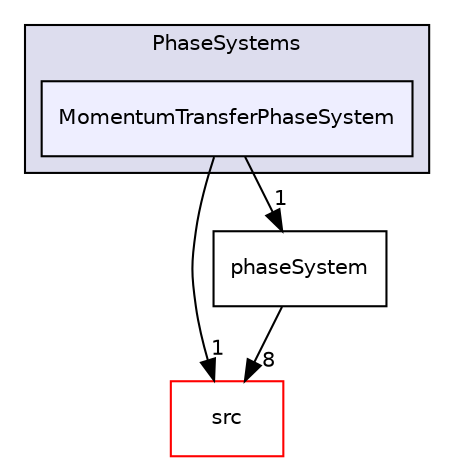 digraph "applications/solvers/multiphase/reactingEulerFoam/phaseSystems/PhaseSystems/MomentumTransferPhaseSystem" {
  bgcolor=transparent;
  compound=true
  node [ fontsize="10", fontname="Helvetica"];
  edge [ labelfontsize="10", labelfontname="Helvetica"];
  subgraph clusterdir_c627f8d06e3fbe3e1652be08cdac264e {
    graph [ bgcolor="#ddddee", pencolor="black", label="PhaseSystems" fontname="Helvetica", fontsize="10", URL="dir_c627f8d06e3fbe3e1652be08cdac264e.html"]
  dir_b355eb31c5a8ba11cf273ca3bb582d76 [shape=box, label="MomentumTransferPhaseSystem", style="filled", fillcolor="#eeeeff", pencolor="black", URL="dir_b355eb31c5a8ba11cf273ca3bb582d76.html"];
  }
  dir_68267d1309a1af8e8297ef4c3efbcdba [shape=box label="src" color="red" URL="dir_68267d1309a1af8e8297ef4c3efbcdba.html"];
  dir_7509d8d92cb58752c5df482bcefba223 [shape=box label="phaseSystem" URL="dir_7509d8d92cb58752c5df482bcefba223.html"];
  dir_7509d8d92cb58752c5df482bcefba223->dir_68267d1309a1af8e8297ef4c3efbcdba [headlabel="8", labeldistance=1.5 headhref="dir_000361_000736.html"];
  dir_b355eb31c5a8ba11cf273ca3bb582d76->dir_68267d1309a1af8e8297ef4c3efbcdba [headlabel="1", labeldistance=1.5 headhref="dir_000366_000736.html"];
  dir_b355eb31c5a8ba11cf273ca3bb582d76->dir_7509d8d92cb58752c5df482bcefba223 [headlabel="1", labeldistance=1.5 headhref="dir_000366_000361.html"];
}
